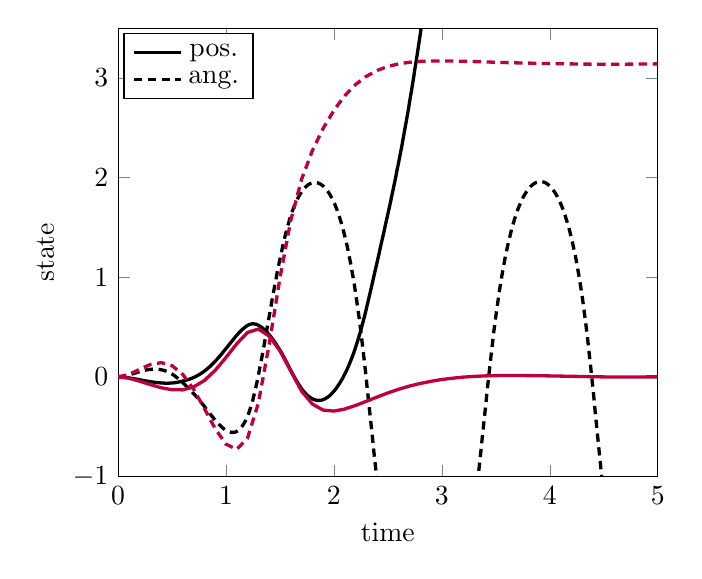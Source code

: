 \begin{tikzpicture}[]
\begin{axis}[legend style = {{at={(0.01,0.99)},anchor=north west}}, ylabel = {state}, xmin = {0.0}, xmax = {5.0}, axis equal image = {false}, ymax = {3.5}, xlabel = {time}, hide axis = {false}, ymin = {-1}]\addplot+ [mark = {}, color=black, very thick]coordinates {
(0.0, 0.0)
(0.01, -0.0)
(0.02, -0.001)
(0.029, -0.001)
(0.039, -0.002)
(0.049, -0.003)
(0.059, -0.004)
(0.069, -0.005)
(0.079, -0.006)
(0.088, -0.008)
(0.098, -0.009)
(0.108, -0.011)
(0.118, -0.013)
(0.128, -0.015)
(0.138, -0.016)
(0.147, -0.018)
(0.157, -0.02)
(0.167, -0.022)
(0.177, -0.024)
(0.187, -0.026)
(0.196, -0.028)
(0.206, -0.03)
(0.216, -0.032)
(0.226, -0.034)
(0.236, -0.036)
(0.246, -0.038)
(0.255, -0.04)
(0.265, -0.042)
(0.275, -0.044)
(0.285, -0.045)
(0.295, -0.047)
(0.305, -0.049)
(0.314, -0.05)
(0.324, -0.052)
(0.334, -0.053)
(0.344, -0.055)
(0.354, -0.056)
(0.363, -0.057)
(0.373, -0.058)
(0.383, -0.059)
(0.393, -0.06)
(0.403, -0.061)
(0.413, -0.062)
(0.422, -0.062)
(0.432, -0.063)
(0.442, -0.063)
(0.452, -0.063)
(0.462, -0.063)
(0.472, -0.063)
(0.481, -0.062)
(0.491, -0.062)
(0.501, -0.061)
(0.511, -0.06)
(0.521, -0.059)
(0.53, -0.058)
(0.54, -0.056)
(0.55, -0.054)
(0.56, -0.052)
(0.57, -0.049)
(0.58, -0.047)
(0.589, -0.045)
(0.599, -0.042)
(0.609, -0.04)
(0.619, -0.037)
(0.629, -0.034)
(0.639, -0.031)
(0.648, -0.027)
(0.658, -0.024)
(0.668, -0.02)
(0.678, -0.016)
(0.688, -0.012)
(0.697, -0.007)
(0.707, -0.003)
(0.717, 0.002)
(0.727, 0.008)
(0.737, 0.014)
(0.747, 0.02)
(0.756, 0.026)
(0.766, 0.033)
(0.776, 0.04)
(0.786, 0.047)
(0.796, 0.055)
(0.806, 0.063)
(0.815, 0.071)
(0.825, 0.08)
(0.835, 0.089)
(0.845, 0.098)
(0.855, 0.108)
(0.864, 0.118)
(0.874, 0.129)
(0.884, 0.139)
(0.894, 0.15)
(0.904, 0.162)
(0.914, 0.173)
(0.923, 0.185)
(0.933, 0.197)
(0.943, 0.209)
(0.953, 0.222)
(0.963, 0.234)
(0.972, 0.247)
(0.982, 0.261)
(0.992, 0.274)
(1.002, 0.287)
(1.012, 0.3)
(1.022, 0.313)
(1.031, 0.327)
(1.041, 0.34)
(1.051, 0.353)
(1.061, 0.366)
(1.071, 0.38)
(1.081, 0.393)
(1.09, 0.406)
(1.1, 0.418)
(1.11, 0.43)
(1.12, 0.442)
(1.13, 0.453)
(1.139, 0.463)
(1.149, 0.474)
(1.159, 0.483)
(1.169, 0.492)
(1.179, 0.501)
(1.189, 0.509)
(1.198, 0.516)
(1.208, 0.522)
(1.218, 0.526)
(1.228, 0.529)
(1.238, 0.532)
(1.248, 0.533)
(1.257, 0.532)
(1.267, 0.531)
(1.277, 0.528)
(1.287, 0.525)
(1.297, 0.52)
(1.306, 0.515)
(1.316, 0.508)
(1.326, 0.501)
(1.336, 0.493)
(1.346, 0.484)
(1.356, 0.474)
(1.365, 0.464)
(1.375, 0.453)
(1.385, 0.442)
(1.395, 0.43)
(1.405, 0.417)
(1.415, 0.404)
(1.424, 0.39)
(1.434, 0.376)
(1.444, 0.361)
(1.454, 0.346)
(1.464, 0.33)
(1.473, 0.314)
(1.483, 0.297)
(1.493, 0.28)
(1.503, 0.263)
(1.513, 0.245)
(1.523, 0.226)
(1.532, 0.207)
(1.542, 0.188)
(1.552, 0.167)
(1.562, 0.147)
(1.572, 0.125)
(1.582, 0.104)
(1.591, 0.083)
(1.601, 0.063)
(1.611, 0.043)
(1.621, 0.024)
(1.631, 0.005)
(1.64, -0.014)
(1.65, -0.032)
(1.66, -0.05)
(1.67, -0.068)
(1.68, -0.085)
(1.69, -0.101)
(1.699, -0.116)
(1.709, -0.131)
(1.719, -0.144)
(1.729, -0.156)
(1.739, -0.168)
(1.749, -0.179)
(1.758, -0.188)
(1.768, -0.197)
(1.778, -0.205)
(1.788, -0.212)
(1.798, -0.218)
(1.807, -0.223)
(1.817, -0.228)
(1.827, -0.231)
(1.837, -0.234)
(1.847, -0.235)
(1.857, -0.236)
(1.866, -0.236)
(1.876, -0.235)
(1.886, -0.233)
(1.896, -0.23)
(1.906, -0.226)
(1.916, -0.221)
(1.925, -0.215)
(1.935, -0.209)
(1.945, -0.202)
(1.955, -0.193)
(1.965, -0.184)
(1.974, -0.174)
(1.984, -0.163)
(1.994, -0.151)
(2.004, -0.138)
(2.014, -0.125)
(2.024, -0.111)
(2.033, -0.096)
(2.043, -0.08)
(2.053, -0.064)
(2.063, -0.046)
(2.073, -0.028)
(2.083, -0.009)
(2.092, 0.011)
(2.102, 0.032)
(2.112, 0.053)
(2.122, 0.076)
(2.132, 0.1)
(2.141, 0.124)
(2.151, 0.15)
(2.161, 0.177)
(2.171, 0.205)
(2.181, 0.234)
(2.191, 0.264)
(2.2, 0.295)
(2.21, 0.328)
(2.22, 0.362)
(2.23, 0.397)
(2.24, 0.433)
(2.25, 0.471)
(2.259, 0.509)
(2.269, 0.549)
(2.279, 0.591)
(2.289, 0.633)
(2.299, 0.676)
(2.308, 0.72)
(2.318, 0.765)
(2.328, 0.81)
(2.338, 0.856)
(2.348, 0.903)
(2.358, 0.949)
(2.367, 0.996)
(2.377, 1.043)
(2.387, 1.09)
(2.397, 1.137)
(2.407, 1.184)
(2.417, 1.231)
(2.426, 1.278)
(2.436, 1.326)
(2.446, 1.373)
(2.456, 1.42)
(2.466, 1.468)
(2.475, 1.515)
(2.485, 1.563)
(2.495, 1.611)
(2.505, 1.66)
(2.515, 1.708)
(2.525, 1.758)
(2.534, 1.807)
(2.544, 1.858)
(2.554, 1.908)
(2.564, 1.96)
(2.574, 2.012)
(2.583, 2.065)
(2.593, 2.118)
(2.603, 2.172)
(2.613, 2.227)
(2.623, 2.283)
(2.633, 2.34)
(2.642, 2.397)
(2.652, 2.456)
(2.662, 2.515)
(2.672, 2.575)
(2.682, 2.636)
(2.692, 2.698)
(2.701, 2.761)
(2.711, 2.825)
(2.721, 2.889)
(2.731, 2.955)
(2.741, 3.021)
(2.75, 3.089)
(2.76, 3.157)
(2.77, 3.226)
(2.78, 3.296)
(2.79, 3.367)
(2.8, 3.439)
(2.809, 3.511)
(2.819, 3.585)
(2.829, 3.659)
(2.839, 3.735)
(2.849, 3.811)
(2.859, 3.888)
(2.868, 3.966)
(2.878, 4.044)
(2.888, 4.124)
(2.898, 4.204)
(2.908, 4.286)
(2.917, 4.368)
(2.927, 4.451)
(2.937, 4.535)
(2.947, 4.62)
(2.957, 4.705)
(2.967, 4.792)
(2.976, 4.879)
(2.986, 4.968)
(2.996, 5.057)
(3.006, 5.147)
(3.016, 5.238)
(3.026, 5.33)
(3.035, 5.423)
(3.045, 5.517)
(3.055, 5.611)
(3.065, 5.707)
(3.075, 5.803)
(3.084, 5.901)
(3.094, 5.999)
(3.104, 6.098)
(3.114, 6.198)
(3.124, 6.298)
(3.134, 6.4)
(3.143, 6.502)
(3.153, 6.605)
(3.163, 6.709)
(3.173, 6.813)
(3.183, 6.918)
(3.193, 7.024)
(3.202, 7.13)
(3.212, 7.237)
(3.222, 7.344)
(3.232, 7.451)
(3.242, 7.559)
(3.251, 7.667)
(3.261, 7.776)
(3.271, 7.884)
(3.281, 7.993)
(3.291, 8.102)
(3.301, 8.211)
(3.31, 8.32)
(3.32, 8.429)
(3.33, 8.538)
(3.34, 8.647)
(3.35, 8.756)
(3.36, 8.865)
(3.369, 8.974)
(3.379, 9.084)
(3.389, 9.193)
(3.399, 9.303)
(3.409, 9.414)
(3.418, 9.525)
(3.428, 9.636)
(3.438, 9.749)
(3.448, 9.862)
(3.458, 9.976)
(3.468, 10.092)
(3.477, 10.209)
(3.487, 10.327)
(3.497, 10.446)
(3.507, 10.567)
(3.517, 10.688)
(3.527, 10.811)
(3.536, 10.935)
(3.546, 11.061)
(3.556, 11.187)
(3.566, 11.315)
(3.576, 11.444)
(3.585, 11.574)
(3.595, 11.705)
(3.605, 11.837)
(3.615, 11.97)
(3.625, 12.104)
(3.635, 12.239)
(3.644, 12.374)
(3.654, 12.511)
(3.664, 12.649)
(3.674, 12.787)
(3.684, 12.927)
(3.694, 13.067)
(3.703, 13.209)
(3.713, 13.351)
(3.723, 13.495)
(3.733, 13.639)
(3.743, 13.785)
(3.752, 13.931)
(3.762, 14.078)
(3.772, 14.227)
(3.782, 14.376)
(3.792, 14.526)
(3.802, 14.677)
(3.811, 14.829)
(3.821, 14.982)
(3.831, 15.136)
(3.841, 15.29)
(3.851, 15.446)
(3.861, 15.602)
(3.87, 15.76)
(3.88, 15.918)
(3.89, 16.077)
(3.9, 16.237)
(3.91, 16.398)
(3.919, 16.56)
(3.929, 16.723)
(3.939, 16.886)
(3.949, 17.051)
(3.959, 17.217)
(3.969, 17.383)
(3.978, 17.55)
(3.988, 17.719)
(3.998, 17.888)
(4.008, 18.058)
(4.018, 18.229)
(4.028, 18.4)
(4.037, 18.573)
(4.047, 18.747)
(4.057, 18.921)
(4.067, 19.097)
(4.077, 19.274)
(4.086, 19.451)
(4.096, 19.629)
(4.106, 19.809)
(4.116, 19.989)
(4.126, 20.17)
(4.136, 20.352)
(4.145, 20.536)
(4.155, 20.72)
(4.165, 20.905)
(4.175, 21.092)
(4.185, 21.279)
(4.194, 21.468)
(4.204, 21.657)
(4.214, 21.848)
(4.224, 22.04)
(4.234, 22.233)
(4.244, 22.427)
(4.253, 22.623)
(4.263, 22.82)
(4.273, 23.018)
(4.283, 23.218)
(4.293, 23.419)
(4.303, 23.621)
(4.312, 23.825)
(4.322, 24.031)
(4.332, 24.238)
(4.342, 24.446)
(4.352, 24.656)
(4.361, 24.867)
(4.371, 25.08)
(4.381, 25.294)
(4.391, 25.509)
(4.401, 25.726)
(4.411, 25.943)
(4.42, 26.161)
(4.43, 26.38)
(4.44, 26.6)
(4.45, 26.819)
(4.46, 27.039)
(4.47, 27.26)
(4.479, 27.48)
(4.489, 27.701)
(4.499, 27.921)
(4.509, 28.142)
(4.519, 28.363)
(4.528, 28.584)
(4.538, 28.805)
(4.548, 29.026)
(4.558, 29.248)
(4.568, 29.47)
(4.578, 29.692)
(4.587, 29.915)
(4.597, 30.138)
(4.607, 30.362)
(4.617, 30.586)
(4.627, 30.811)
(4.637, 31.037)
(4.646, 31.264)
(4.656, 31.491)
(4.666, 31.72)
(4.676, 31.949)
(4.686, 32.18)
(4.695, 32.411)
(4.705, 32.643)
(4.715, 32.877)
(4.725, 33.112)
(4.735, 33.347)
(4.745, 33.584)
(4.754, 33.821)
(4.764, 34.059)
(4.774, 34.298)
(4.784, 34.538)
(4.794, 34.779)
(4.804, 35.021)
(4.813, 35.264)
(4.823, 35.507)
(4.833, 35.752)
(4.843, 35.997)
(4.853, 36.243)
(4.862, 36.49)
(4.872, 36.738)
(4.882, 36.987)
(4.892, 37.236)
(4.902, 37.486)
(4.912, 37.737)
(4.921, 37.989)
(4.931, 38.242)
(4.941, 38.495)
(4.951, 38.75)
(4.961, 39.005)
(4.971, 39.261)
(4.98, 39.517)
(4.99, 39.775)
(5.0, 40.033)
};
\addlegendentry{pos.}
\addplot+ [mark = {}, color=black, very thick, densely dashed]coordinates {
(0.0, 0.0)
(0.01, 0.0)
(0.02, 0.001)
(0.029, 0.002)
(0.039, 0.004)
(0.049, 0.005)
(0.059, 0.007)
(0.069, 0.01)
(0.079, 0.012)
(0.088, 0.015)
(0.098, 0.018)
(0.108, 0.022)
(0.118, 0.025)
(0.128, 0.028)
(0.138, 0.032)
(0.147, 0.035)
(0.157, 0.038)
(0.167, 0.042)
(0.177, 0.045)
(0.187, 0.048)
(0.196, 0.052)
(0.206, 0.055)
(0.216, 0.058)
(0.226, 0.061)
(0.236, 0.063)
(0.246, 0.066)
(0.255, 0.068)
(0.265, 0.07)
(0.275, 0.072)
(0.285, 0.074)
(0.295, 0.075)
(0.305, 0.076)
(0.314, 0.077)
(0.324, 0.078)
(0.334, 0.078)
(0.344, 0.078)
(0.354, 0.078)
(0.363, 0.077)
(0.373, 0.076)
(0.383, 0.075)
(0.393, 0.073)
(0.403, 0.071)
(0.413, 0.069)
(0.422, 0.066)
(0.432, 0.063)
(0.442, 0.059)
(0.452, 0.055)
(0.462, 0.05)
(0.472, 0.045)
(0.481, 0.04)
(0.491, 0.034)
(0.501, 0.028)
(0.511, 0.021)
(0.521, 0.014)
(0.53, 0.006)
(0.54, -0.002)
(0.55, -0.011)
(0.56, -0.02)
(0.57, -0.03)
(0.58, -0.039)
(0.589, -0.048)
(0.599, -0.058)
(0.609, -0.068)
(0.619, -0.078)
(0.629, -0.088)
(0.639, -0.098)
(0.648, -0.109)
(0.658, -0.12)
(0.668, -0.13)
(0.678, -0.141)
(0.688, -0.153)
(0.697, -0.164)
(0.707, -0.176)
(0.717, -0.187)
(0.727, -0.2)
(0.737, -0.212)
(0.747, -0.225)
(0.756, -0.238)
(0.766, -0.251)
(0.776, -0.264)
(0.786, -0.278)
(0.796, -0.291)
(0.806, -0.305)
(0.815, -0.318)
(0.825, -0.332)
(0.835, -0.346)
(0.845, -0.359)
(0.855, -0.373)
(0.864, -0.387)
(0.874, -0.4)
(0.884, -0.413)
(0.894, -0.426)
(0.904, -0.439)
(0.914, -0.451)
(0.923, -0.463)
(0.933, -0.474)
(0.943, -0.485)
(0.953, -0.495)
(0.963, -0.505)
(0.972, -0.514)
(0.982, -0.523)
(0.992, -0.531)
(1.002, -0.537)
(1.012, -0.543)
(1.022, -0.548)
(1.031, -0.552)
(1.041, -0.554)
(1.051, -0.556)
(1.061, -0.557)
(1.071, -0.556)
(1.081, -0.555)
(1.09, -0.552)
(1.1, -0.547)
(1.11, -0.54)
(1.12, -0.532)
(1.13, -0.522)
(1.139, -0.51)
(1.149, -0.496)
(1.159, -0.48)
(1.169, -0.463)
(1.179, -0.444)
(1.189, -0.423)
(1.198, -0.399)
(1.208, -0.372)
(1.218, -0.341)
(1.228, -0.309)
(1.238, -0.273)
(1.248, -0.234)
(1.257, -0.193)
(1.267, -0.149)
(1.277, -0.103)
(1.287, -0.054)
(1.297, -0.003)
(1.306, 0.05)
(1.316, 0.104)
(1.326, 0.16)
(1.336, 0.217)
(1.346, 0.275)
(1.356, 0.334)
(1.365, 0.394)
(1.375, 0.454)
(1.385, 0.515)
(1.395, 0.575)
(1.405, 0.635)
(1.415, 0.696)
(1.424, 0.755)
(1.434, 0.814)
(1.444, 0.872)
(1.454, 0.93)
(1.464, 0.986)
(1.473, 1.041)
(1.483, 1.095)
(1.493, 1.148)
(1.503, 1.199)
(1.513, 1.249)
(1.523, 1.297)
(1.532, 1.344)
(1.542, 1.389)
(1.552, 1.432)
(1.562, 1.473)
(1.572, 1.513)
(1.582, 1.551)
(1.591, 1.586)
(1.601, 1.62)
(1.611, 1.652)
(1.621, 1.682)
(1.631, 1.71)
(1.64, 1.736)
(1.65, 1.76)
(1.66, 1.783)
(1.67, 1.803)
(1.68, 1.822)
(1.69, 1.84)
(1.699, 1.856)
(1.709, 1.871)
(1.719, 1.885)
(1.729, 1.897)
(1.739, 1.908)
(1.749, 1.917)
(1.758, 1.926)
(1.768, 1.933)
(1.778, 1.939)
(1.788, 1.944)
(1.798, 1.948)
(1.807, 1.95)
(1.817, 1.951)
(1.827, 1.951)
(1.837, 1.95)
(1.847, 1.948)
(1.857, 1.945)
(1.866, 1.94)
(1.876, 1.935)
(1.886, 1.928)
(1.896, 1.92)
(1.906, 1.91)
(1.916, 1.9)
(1.925, 1.888)
(1.935, 1.875)
(1.945, 1.86)
(1.955, 1.844)
(1.965, 1.827)
(1.974, 1.808)
(1.984, 1.788)
(1.994, 1.766)
(2.004, 1.743)
(2.014, 1.718)
(2.024, 1.691)
(2.033, 1.662)
(2.043, 1.632)
(2.053, 1.599)
(2.063, 1.565)
(2.073, 1.529)
(2.083, 1.49)
(2.092, 1.45)
(2.102, 1.408)
(2.112, 1.363)
(2.122, 1.316)
(2.132, 1.266)
(2.141, 1.214)
(2.151, 1.16)
(2.161, 1.102)
(2.171, 1.042)
(2.181, 0.98)
(2.191, 0.914)
(2.2, 0.845)
(2.21, 0.773)
(2.22, 0.698)
(2.23, 0.62)
(2.24, 0.539)
(2.25, 0.454)
(2.259, 0.367)
(2.269, 0.276)
(2.279, 0.183)
(2.289, 0.087)
(2.299, -0.011)
(2.308, -0.11)
(2.318, -0.211)
(2.328, -0.313)
(2.338, -0.415)
(2.348, -0.517)
(2.358, -0.618)
(2.367, -0.719)
(2.377, -0.819)
(2.387, -0.917)
(2.397, -1.013)
(2.407, -1.108)
(2.417, -1.202)
(2.426, -1.293)
(2.436, -1.383)
(2.446, -1.47)
(2.456, -1.556)
(2.466, -1.64)
(2.475, -1.722)
(2.485, -1.801)
(2.495, -1.879)
(2.505, -1.955)
(2.515, -2.028)
(2.525, -2.099)
(2.534, -2.169)
(2.544, -2.236)
(2.554, -2.3)
(2.564, -2.363)
(2.574, -2.423)
(2.583, -2.481)
(2.593, -2.536)
(2.603, -2.589)
(2.613, -2.64)
(2.623, -2.688)
(2.633, -2.734)
(2.642, -2.778)
(2.652, -2.819)
(2.662, -2.858)
(2.672, -2.895)
(2.682, -2.929)
(2.692, -2.962)
(2.701, -2.992)
(2.711, -3.02)
(2.721, -3.046)
(2.731, -3.071)
(2.741, -3.093)
(2.75, -3.113)
(2.76, -3.132)
(2.77, -3.148)
(2.78, -3.163)
(2.79, -3.177)
(2.8, -3.188)
(2.809, -3.198)
(2.819, -3.207)
(2.829, -3.213)
(2.839, -3.218)
(2.849, -3.222)
(2.859, -3.224)
(2.868, -3.224)
(2.878, -3.223)
(2.888, -3.22)
(2.898, -3.216)
(2.908, -3.21)
(2.917, -3.202)
(2.927, -3.193)
(2.937, -3.182)
(2.947, -3.17)
(2.957, -3.156)
(2.967, -3.14)
(2.976, -3.122)
(2.986, -3.102)
(2.996, -3.081)
(3.006, -3.058)
(3.016, -3.033)
(3.026, -3.005)
(3.035, -2.976)
(3.045, -2.945)
(3.055, -2.911)
(3.065, -2.875)
(3.075, -2.837)
(3.084, -2.797)
(3.094, -2.755)
(3.104, -2.71)
(3.114, -2.663)
(3.124, -2.613)
(3.134, -2.561)
(3.143, -2.507)
(3.153, -2.45)
(3.163, -2.391)
(3.173, -2.33)
(3.183, -2.266)
(3.193, -2.2)
(3.202, -2.132)
(3.212, -2.061)
(3.222, -1.989)
(3.232, -1.914)
(3.242, -1.838)
(3.251, -1.759)
(3.261, -1.678)
(3.271, -1.595)
(3.281, -1.51)
(3.291, -1.424)
(3.301, -1.335)
(3.31, -1.244)
(3.32, -1.152)
(3.33, -1.058)
(3.34, -0.962)
(3.35, -0.864)
(3.36, -0.765)
(3.369, -0.665)
(3.379, -0.564)
(3.389, -0.462)
(3.399, -0.36)
(3.409, -0.258)
(3.418, -0.157)
(3.428, -0.057)
(3.438, 0.042)
(3.448, 0.139)
(3.458, 0.233)
(3.468, 0.325)
(3.477, 0.414)
(3.487, 0.5)
(3.497, 0.583)
(3.507, 0.663)
(3.517, 0.739)
(3.527, 0.812)
(3.536, 0.882)
(3.546, 0.95)
(3.556, 1.014)
(3.566, 1.075)
(3.576, 1.134)
(3.585, 1.189)
(3.595, 1.242)
(3.605, 1.293)
(3.615, 1.341)
(3.625, 1.387)
(3.635, 1.431)
(3.644, 1.472)
(3.654, 1.511)
(3.664, 1.548)
(3.674, 1.584)
(3.684, 1.617)
(3.694, 1.648)
(3.703, 1.678)
(3.713, 1.705)
(3.723, 1.731)
(3.733, 1.756)
(3.743, 1.779)
(3.752, 1.8)
(3.762, 1.82)
(3.772, 1.838)
(3.782, 1.855)
(3.792, 1.871)
(3.802, 1.885)
(3.811, 1.898)
(3.821, 1.91)
(3.831, 1.92)
(3.841, 1.929)
(3.851, 1.937)
(3.861, 1.944)
(3.87, 1.95)
(3.88, 1.954)
(3.89, 1.957)
(3.9, 1.96)
(3.91, 1.961)
(3.919, 1.96)
(3.929, 1.959)
(3.939, 1.957)
(3.949, 1.953)
(3.959, 1.949)
(3.969, 1.943)
(3.978, 1.936)
(3.988, 1.927)
(3.998, 1.918)
(4.008, 1.907)
(4.018, 1.895)
(4.028, 1.882)
(4.037, 1.868)
(4.047, 1.852)
(4.057, 1.834)
(4.067, 1.816)
(4.077, 1.795)
(4.086, 1.774)
(4.096, 1.751)
(4.106, 1.726)
(4.116, 1.699)
(4.126, 1.671)
(4.136, 1.641)
(4.145, 1.61)
(4.155, 1.576)
(4.165, 1.54)
(4.175, 1.503)
(4.185, 1.463)
(4.194, 1.421)
(4.204, 1.377)
(4.214, 1.33)
(4.224, 1.281)
(4.234, 1.23)
(4.244, 1.176)
(4.253, 1.118)
(4.263, 1.058)
(4.273, 0.995)
(4.283, 0.929)
(4.293, 0.86)
(4.303, 0.787)
(4.312, 0.711)
(4.322, 0.631)
(4.332, 0.548)
(4.342, 0.461)
(4.352, 0.37)
(4.361, 0.276)
(4.371, 0.179)
(4.381, 0.079)
(4.391, -0.024)
(4.401, -0.128)
(4.411, -0.235)
(4.42, -0.342)
(4.43, -0.45)
(4.44, -0.559)
(4.45, -0.666)
(4.46, -0.773)
(4.47, -0.879)
(4.479, -0.984)
(4.489, -1.087)
(4.499, -1.189)
(4.509, -1.288)
(4.519, -1.386)
(4.528, -1.482)
(4.538, -1.576)
(4.548, -1.669)
(4.558, -1.759)
(4.568, -1.847)
(4.578, -1.933)
(4.587, -2.017)
(4.597, -2.098)
(4.607, -2.178)
(4.617, -2.255)
(4.627, -2.329)
(4.637, -2.401)
(4.646, -2.471)
(4.656, -2.538)
(4.666, -2.603)
(4.676, -2.664)
(4.686, -2.723)
(4.695, -2.78)
(4.705, -2.834)
(4.715, -2.885)
(4.725, -2.933)
(4.735, -2.98)
(4.745, -3.024)
(4.754, -3.066)
(4.764, -3.106)
(4.774, -3.145)
(4.784, -3.181)
(4.794, -3.216)
(4.804, -3.249)
(4.813, -3.281)
(4.823, -3.312)
(4.833, -3.341)
(4.843, -3.368)
(4.853, -3.395)
(4.862, -3.42)
(4.872, -3.444)
(4.882, -3.468)
(4.892, -3.49)
(4.902, -3.511)
(4.912, -3.532)
(4.921, -3.552)
(4.931, -3.571)
(4.941, -3.59)
(4.951, -3.608)
(4.961, -3.625)
(4.971, -3.642)
(4.98, -3.659)
(4.99, -3.675)
(5.0, -3.691)
};
\addlegendentry{ang.}
\addplot+ [mark = {}, color=purple, very thick]coordinates {
(0.0, 0.0)
(0.1, -0.013)
(0.2, -0.043)
(0.3, -0.078)
(0.4, -0.109)
(0.5, -0.129)
(0.6, -0.13)
(0.7, -0.101)
(0.8, -0.036)
(0.9, 0.066)
(1.0, 0.195)
(1.1, 0.333)
(1.2, 0.446)
(1.3, 0.48)
(1.4, 0.41)
(1.5, 0.262)
(1.6, 0.059)
(1.7, -0.142)
(1.8, -0.272)
(1.9, -0.333)
(2.0, -0.343)
(2.1, -0.323)
(2.2, -0.287)
(2.3, -0.245)
(2.4, -0.202)
(2.5, -0.161)
(2.6, -0.124)
(2.7, -0.092)
(2.8, -0.066)
(2.9, -0.044)
(3.0, -0.026)
(3.1, -0.013)
(3.2, -0.002)
(3.3, 0.005)
(3.4, 0.01)
(3.5, 0.013)
(3.6, 0.014)
(3.7, 0.014)
(3.8, 0.013)
(3.9, 0.012)
(4.0, 0.01)
(4.1, 0.008)
(4.2, 0.006)
(4.3, 0.004)
(4.4, 0.002)
(4.5, 0.0)
(4.6, -0.001)
(4.7, -0.001)
(4.8, -0.001)
(4.9, -0.0)
(5.0, 0.0)
};
\addplot+ [mark = {}, color=purple, very thick, densely dashed]coordinates {
(0.0, 0.0)
(0.1, 0.024)
(0.2, 0.077)
(0.3, 0.125)
(0.4, 0.143)
(0.5, 0.113)
(0.6, 0.024)
(0.7, -0.124)
(0.8, -0.318)
(0.9, -0.52)
(1.0, -0.675)
(1.1, -0.727)
(1.2, -0.614)
(1.3, -0.263)
(1.4, 0.324)
(1.5, 0.993)
(1.6, 1.569)
(1.7, 1.982)
(1.8, 2.271)
(1.9, 2.494)
(2.0, 2.676)
(2.1, 2.822)
(2.2, 2.934)
(2.3, 3.017)
(2.4, 3.076)
(2.5, 3.116)
(2.6, 3.142)
(2.7, 3.158)
(2.8, 3.167)
(2.9, 3.171)
(3.0, 3.172)
(3.1, 3.171)
(3.2, 3.168)
(3.3, 3.165)
(3.4, 3.162)
(3.5, 3.158)
(3.6, 3.155)
(3.7, 3.152)
(3.8, 3.15)
(3.9, 3.147)
(4.0, 3.145)
(4.1, 3.143)
(4.2, 3.142)
(4.3, 3.14)
(4.4, 3.139)
(4.5, 3.139)
(4.6, 3.138)
(4.7, 3.139)
(4.8, 3.14)
(4.9, 3.141)
(5.0, 3.142)
};
\end{axis}

\end{tikzpicture}
